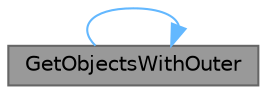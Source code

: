 digraph "GetObjectsWithOuter"
{
 // INTERACTIVE_SVG=YES
 // LATEX_PDF_SIZE
  bgcolor="transparent";
  edge [fontname=Helvetica,fontsize=10,labelfontname=Helvetica,labelfontsize=10];
  node [fontname=Helvetica,fontsize=10,shape=box,height=0.2,width=0.4];
  rankdir="LR";
  Node1 [id="Node000001",label="GetObjectsWithOuter",height=0.2,width=0.4,color="gray40", fillcolor="grey60", style="filled", fontcolor="black",tooltip="Return all objects with a given outer."];
  Node1 -> Node1 [id="edge1_Node000001_Node000001",color="steelblue1",style="solid",tooltip=" "];
}
